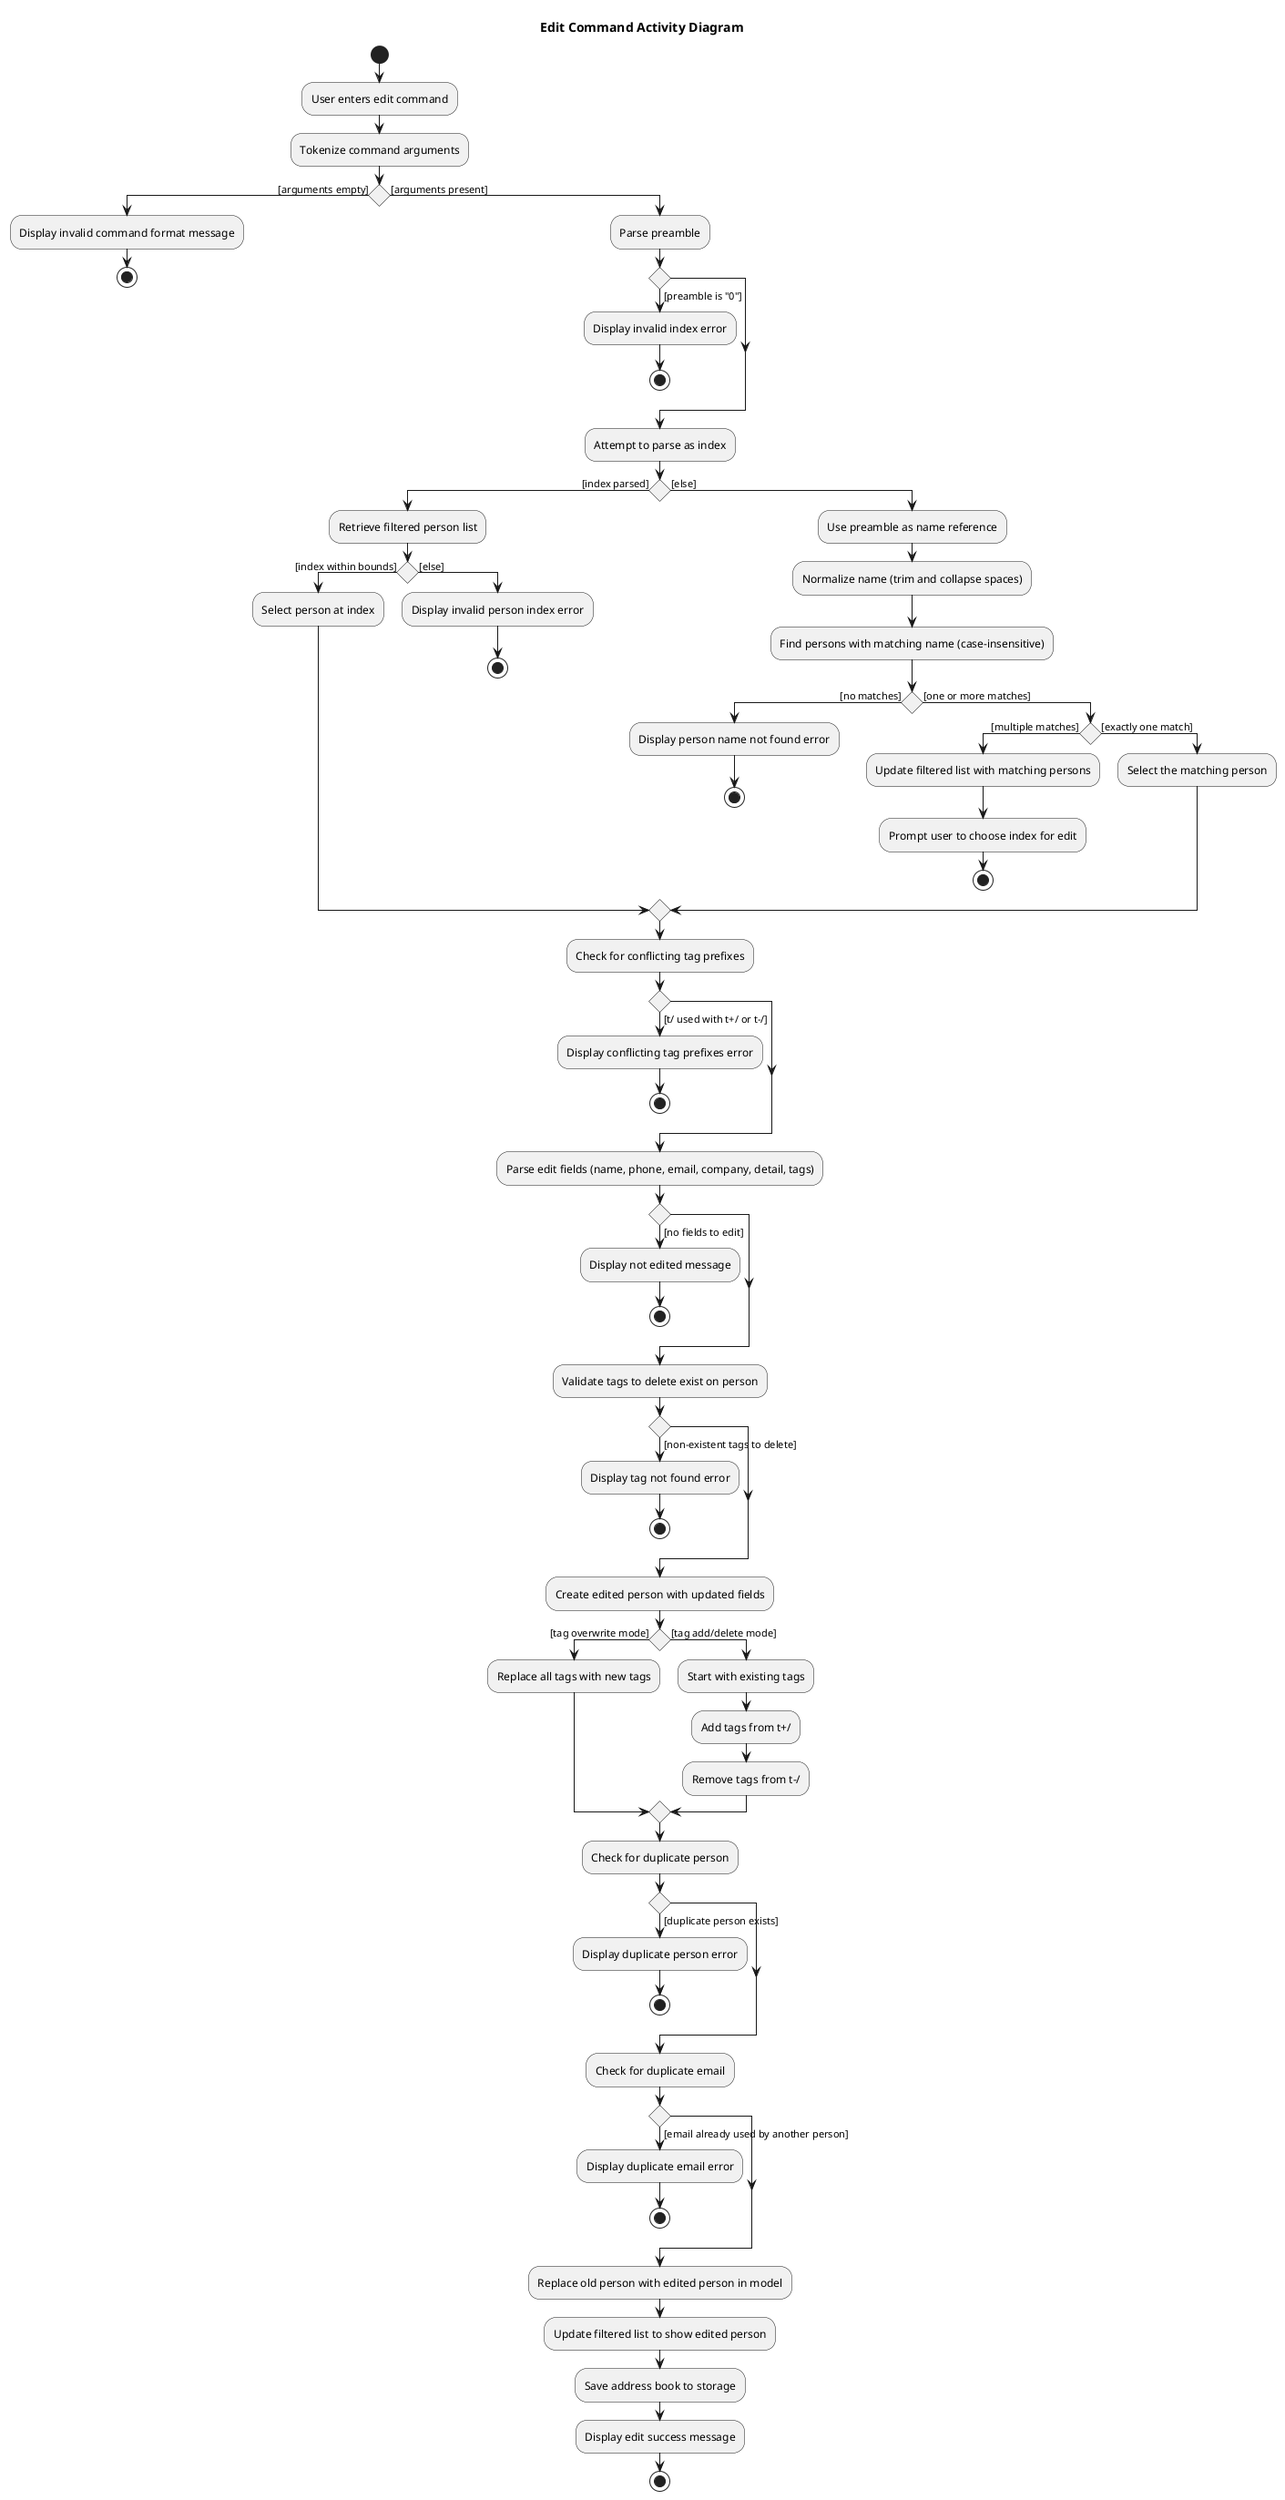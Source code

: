 @startuml
title Edit Command Activity Diagram

start

:User enters edit command;
:Tokenize command arguments;

if () then ([arguments empty])
  :Display invalid command format message;
  stop
else ([arguments present])
  :Parse preamble;

  if () then ([preamble is "0"])
    :Display invalid index error;
    stop
  endif

  :Attempt to parse as index;

  if () then ([index parsed])
    :Retrieve filtered person list;

    if () then ([index within bounds])
      :Select person at index;
    else ([else])
      :Display invalid person index error;
      stop
    endif
  else ([else])
    :Use preamble as name reference;
    :Normalize name (trim and collapse spaces);
    :Find persons with matching name (case-insensitive);

    if () then ([no matches])
      :Display person name not found error;
      stop
    else ([one or more matches])
      if () then ([multiple matches])
        :Update filtered list with matching persons;
        :Prompt user to choose index for edit;
        stop
      else ([exactly one match])
        :Select the matching person;
      endif
    endif
  endif

  :Check for conflicting tag prefixes;

  if () then ([t/ used with t+/ or t-/])
    :Display conflicting tag prefixes error;
    stop
  endif

  :Parse edit fields (name, phone, email, company, detail, tags);

  if () then ([no fields to edit])
    :Display not edited message;
    stop
  endif

  :Validate tags to delete exist on person;

  if () then ([non-existent tags to delete])
    :Display tag not found error;
    stop
  endif

  :Create edited person with updated fields;

  if () then ([tag overwrite mode])
    :Replace all tags with new tags;
  else ([tag add/delete mode])
    :Start with existing tags;
    :Add tags from t+/;
    :Remove tags from t-/;
  endif

  :Check for duplicate person;

  if () then ([duplicate person exists])
    :Display duplicate person error;
    stop
  endif

  :Check for duplicate email;

  if () then ([email already used by another person])
    :Display duplicate email error;
    stop
  endif

  :Replace old person with edited person in model;
  :Update filtered list to show edited person;
  :Save address book to storage;
  :Display edit success message;
  stop
endif

@enduml
